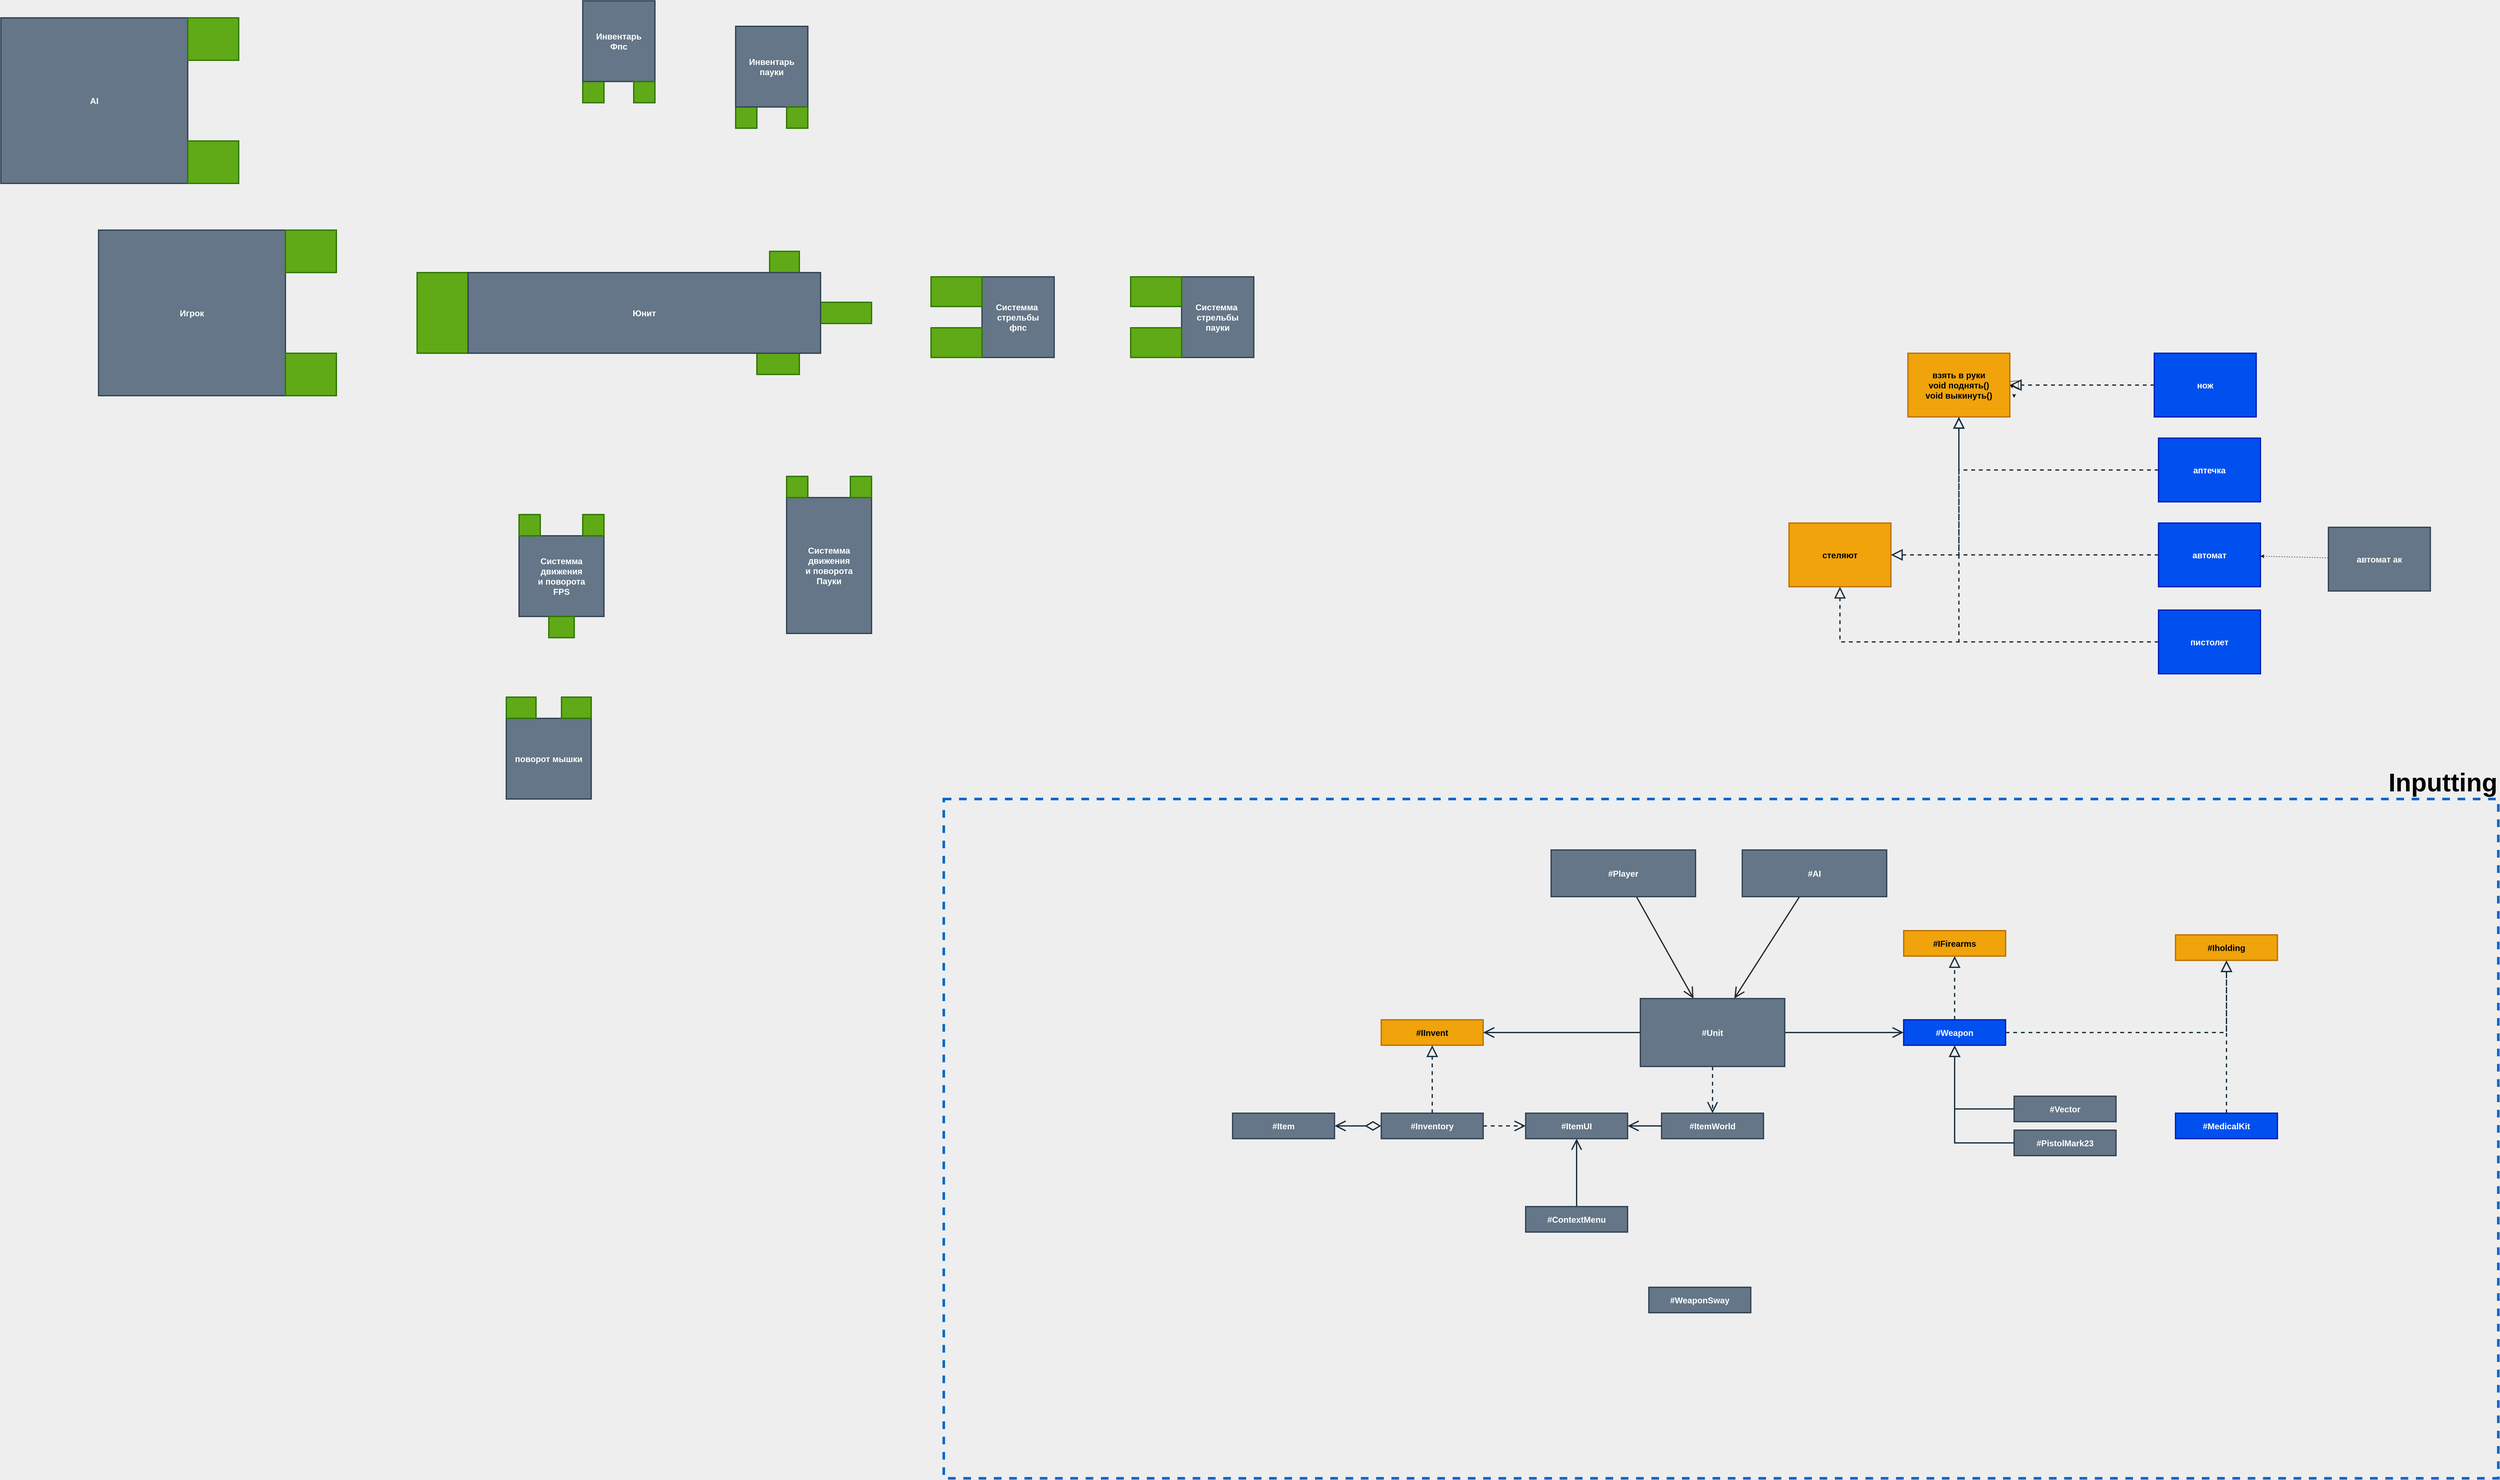 <mxfile>
    <diagram id="ibS7eCjib6eHtX2cWQgF" name="Страница 1">
        <mxGraphModel dx="11412" dy="5184" grid="1" gridSize="10" guides="1" tooltips="1" connect="1" arrows="1" fold="1" page="0" pageScale="1" pageWidth="827" pageHeight="1169" background="#EEEEEE" math="0" shadow="0">
            <root>
                <mxCell id="0"/>
                <mxCell id="1" parent="0"/>
                <mxCell id="154" value="#IFirearms" style="whiteSpace=wrap;fillColor=#f0a30a;labelBackgroundColor=none;strokeWidth=3;strokeColor=#BD7000;fontSize=20;fontStyle=1;fontColor=#000000;rounded=0;" parent="1" vertex="1">
                    <mxGeometry x="-3920" y="-1480" width="240" height="60" as="geometry"/>
                </mxCell>
                <mxCell id="377" style="edgeStyle=none;html=1;strokeColor=#2B2B2B;strokeWidth=3;endSize=20;startSize=30;endArrow=open;endFill=0;rounded=0;" parent="1" source="155" target="376" edge="1">
                    <mxGeometry relative="1" as="geometry">
                        <mxPoint x="-4360" y="-1350" as="targetPoint"/>
                    </mxGeometry>
                </mxCell>
                <mxCell id="155" value="#Player" style="whiteSpace=wrap;fillColor=#647687;labelBackgroundColor=none;strokeWidth=3;strokeColor=#314354;fontSize=20;fontStyle=1;fontColor=#ffffff;rounded=0;" parent="1" vertex="1">
                    <mxGeometry x="-4750" y="-1670" width="340" height="110" as="geometry"/>
                </mxCell>
                <mxCell id="156" style="rounded=0;orthogonalLoop=1;jettySize=auto;html=1;fontColor=#1A1A1A;startArrow=none;startFill=0;endArrow=open;endFill=0;startSize=30;endSize=20;targetPerimeterSpacing=0;strokeColor=#182E3E;strokeWidth=3;" parent="1" source="376" target="161" edge="1">
                    <mxGeometry relative="1" as="geometry">
                        <mxPoint x="-4180" y="-1240" as="sourcePoint"/>
                        <mxPoint x="-4040" y="-1330" as="targetPoint"/>
                    </mxGeometry>
                </mxCell>
                <mxCell id="161" value="#Weapon" style="whiteSpace=wrap;fillColor=#0050ef;labelBackgroundColor=none;strokeWidth=3;strokeColor=#001DBC;fontSize=20;fontStyle=1;fontColor=#ffffff;rounded=0;" parent="1" vertex="1">
                    <mxGeometry x="-3920" y="-1270" width="240" height="60" as="geometry"/>
                </mxCell>
                <mxCell id="163" style="rounded=0;orthogonalLoop=1;jettySize=auto;html=1;fontColor=#1A1A1A;startArrow=none;startFill=0;endArrow=block;endFill=0;startSize=30;endSize=20;strokeColor=#182E3E;strokeWidth=3;edgeStyle=orthogonalEdgeStyle;dashed=1;sourcePerimeterSpacing=0;" parent="1" source="161" target="154" edge="1">
                    <mxGeometry relative="1" as="geometry">
                        <mxPoint x="-1585" y="-2180" as="sourcePoint"/>
                        <mxPoint x="-1230" y="-1640.0" as="targetPoint"/>
                    </mxGeometry>
                </mxCell>
                <mxCell id="252" value="&lt;font color=&quot;#000000&quot;&gt;Inputting&lt;/font&gt;" style="rounded=0;whiteSpace=wrap;html=1;fontSize=60;fillColor=none;dashed=1;strokeWidth=6;align=right;horizontal=1;verticalAlign=bottom;fontStyle=1;labelPosition=center;verticalLabelPosition=top;imageAspect=1;editable=1;movable=1;backgroundOutline=0;strokeColor=#0066CC;connectable=0;allowArrows=0;snapToPoint=0;perimeter=rectanglePerimeter;fixDash=0;autosize=0;container=1;dropTarget=0;collapsible=0;recursiveResize=1;absoluteArcSize=0;noLabel=0;portConstraintRotation=0;comic=0;moveCells=0;rotatable=0;pointerEvents=0;" parent="1" vertex="1">
                    <mxGeometry x="-6180" y="-1790" width="3660" height="1600" as="geometry"/>
                </mxCell>
                <mxCell id="318" style="rounded=0;orthogonalLoop=1;jettySize=auto;html=1;fontColor=#1A1A1A;startArrow=diamondThin;startFill=0;endArrow=open;endFill=0;startSize=30;endSize=20;targetPerimeterSpacing=0;strokeColor=#182E3E;strokeWidth=3;" parent="1" source="353" target="357" edge="1">
                    <mxGeometry relative="1" as="geometry">
                        <mxPoint x="-5390" y="-1170" as="sourcePoint"/>
                        <mxPoint x="-5117" y="-1210" as="targetPoint"/>
                    </mxGeometry>
                </mxCell>
                <mxCell id="319" value="#Iholding" style="whiteSpace=wrap;fillColor=#f0a30a;labelBackgroundColor=none;strokeWidth=3;strokeColor=#BD7000;fontSize=20;fontStyle=1;fontColor=#000000;rounded=0;" parent="1" vertex="1">
                    <mxGeometry x="-3280" y="-1470" width="240" height="60" as="geometry"/>
                </mxCell>
                <mxCell id="321" value="#MedicalKit" style="whiteSpace=wrap;fillColor=#0050ef;labelBackgroundColor=none;strokeWidth=3;strokeColor=#001DBC;fontSize=20;fontStyle=1;fontColor=#ffffff;rounded=0;" parent="1" vertex="1">
                    <mxGeometry x="-3280" y="-1050" width="240" height="60" as="geometry"/>
                </mxCell>
                <mxCell id="322" style="rounded=0;orthogonalLoop=1;jettySize=auto;html=1;fontColor=#1A1A1A;startArrow=none;startFill=0;endArrow=block;endFill=0;startSize=30;endSize=20;strokeColor=#182E3E;strokeWidth=3;edgeStyle=orthogonalEdgeStyle;dashed=1;sourcePerimeterSpacing=0;" parent="1" source="321" target="319" edge="1">
                    <mxGeometry relative="1" as="geometry">
                        <mxPoint x="-3710" y="-1080" as="sourcePoint"/>
                        <mxPoint x="-3710" y="-1200" as="targetPoint"/>
                    </mxGeometry>
                </mxCell>
                <mxCell id="323" value="#WeaponSway" style="whiteSpace=wrap;fillColor=#647687;labelBackgroundColor=none;strokeWidth=3;strokeColor=#314354;fontSize=20;fontStyle=1;fontColor=#ffffff;rounded=0;" parent="1" vertex="1">
                    <mxGeometry x="-4520" y="-640" width="240" height="60" as="geometry"/>
                </mxCell>
                <mxCell id="335" value="взять в руки&#10;void поднять()&#10;void выкинуть()" style="whiteSpace=wrap;fillColor=#f0a30a;labelBackgroundColor=none;strokeWidth=3;strokeColor=#BD7000;fontSize=20;fontStyle=1;fontColor=#000000;rounded=0;" parent="1" vertex="1">
                    <mxGeometry x="-3910" y="-2840" width="240" height="150" as="geometry"/>
                </mxCell>
                <mxCell id="336" value="нож" style="whiteSpace=wrap;fillColor=#0050ef;labelBackgroundColor=none;strokeWidth=3;strokeColor=#001DBC;fontSize=20;fontStyle=1;fontColor=#ffffff;rounded=0;" parent="1" vertex="1">
                    <mxGeometry x="-3330" y="-2840" width="240" height="150" as="geometry"/>
                </mxCell>
                <mxCell id="337" value="аптечка" style="whiteSpace=wrap;fillColor=#0050ef;labelBackgroundColor=none;strokeWidth=3;strokeColor=#001DBC;fontSize=20;fontStyle=1;fontColor=#ffffff;rounded=0;" parent="1" vertex="1">
                    <mxGeometry x="-3320" y="-2640" width="240" height="150" as="geometry"/>
                </mxCell>
                <mxCell id="338" value="автомат" style="whiteSpace=wrap;fillColor=#0050ef;labelBackgroundColor=none;strokeWidth=3;strokeColor=#001DBC;fontSize=20;fontStyle=1;fontColor=#ffffff;rounded=0;" parent="1" vertex="1">
                    <mxGeometry x="-3320" y="-2440" width="240" height="150" as="geometry"/>
                </mxCell>
                <mxCell id="339" style="rounded=0;orthogonalLoop=1;jettySize=auto;html=1;fontColor=#1A1A1A;startArrow=none;startFill=0;endArrow=block;endFill=0;startSize=30;endSize=20;strokeColor=#182E3E;strokeWidth=3;edgeStyle=orthogonalEdgeStyle;sourcePerimeterSpacing=0;dashed=1;" parent="1" source="336" target="335" edge="1">
                    <mxGeometry relative="1" as="geometry">
                        <mxPoint x="-3350" y="-2610" as="sourcePoint"/>
                        <mxPoint x="-3660" y="-2610" as="targetPoint"/>
                    </mxGeometry>
                </mxCell>
                <mxCell id="340" style="rounded=0;orthogonalLoop=1;jettySize=auto;html=1;fontColor=#1A1A1A;startArrow=none;startFill=0;endArrow=block;endFill=0;startSize=30;endSize=20;strokeColor=#182E3E;strokeWidth=3;edgeStyle=orthogonalEdgeStyle;sourcePerimeterSpacing=0;dashed=1;" parent="1" source="337" target="335" edge="1">
                    <mxGeometry relative="1" as="geometry">
                        <mxPoint x="-3360" y="-2745" as="sourcePoint"/>
                        <mxPoint x="-3660" y="-2735" as="targetPoint"/>
                    </mxGeometry>
                </mxCell>
                <mxCell id="341" style="edgeStyle=none;html=1;entryX=1;entryY=0.5;entryDx=0;entryDy=0;rounded=0;" parent="1" source="335" target="335" edge="1">
                    <mxGeometry relative="1" as="geometry"/>
                </mxCell>
                <mxCell id="342" style="edgeStyle=none;html=1;entryX=1;entryY=0.5;entryDx=0;entryDy=0;rounded=0;" parent="1" edge="1">
                    <mxGeometry relative="1" as="geometry">
                        <mxPoint x="-3660" y="-2743.571" as="sourcePoint"/>
                        <mxPoint x="-3660" y="-2735" as="targetPoint"/>
                    </mxGeometry>
                </mxCell>
                <mxCell id="343" style="rounded=0;orthogonalLoop=1;jettySize=auto;html=1;fontColor=#1A1A1A;startArrow=none;startFill=0;endArrow=block;endFill=0;startSize=30;endSize=20;strokeColor=#182E3E;strokeWidth=3;edgeStyle=orthogonalEdgeStyle;sourcePerimeterSpacing=0;dashed=1;" parent="1" source="338" target="335" edge="1">
                    <mxGeometry relative="1" as="geometry">
                        <mxPoint x="-3350" y="-2565" as="sourcePoint"/>
                        <mxPoint x="-3650" y="-2725" as="targetPoint"/>
                    </mxGeometry>
                </mxCell>
                <mxCell id="345" style="edgeStyle=none;html=1;dashed=1;rounded=0;" parent="1" source="344" target="338" edge="1">
                    <mxGeometry relative="1" as="geometry"/>
                </mxCell>
                <mxCell id="344" value="автомат ак" style="whiteSpace=wrap;fillColor=#647687;labelBackgroundColor=none;strokeWidth=3;strokeColor=#314354;fontSize=20;fontStyle=1;fontColor=#ffffff;rounded=0;" parent="1" vertex="1">
                    <mxGeometry x="-2920" y="-2430" width="240" height="150" as="geometry"/>
                </mxCell>
                <mxCell id="346" value="пистолет" style="whiteSpace=wrap;fillColor=#0050ef;labelBackgroundColor=none;strokeWidth=3;strokeColor=#001DBC;fontSize=20;fontStyle=1;fontColor=#ffffff;rounded=0;" parent="1" vertex="1">
                    <mxGeometry x="-3320" y="-2235" width="240" height="150" as="geometry"/>
                </mxCell>
                <mxCell id="347" style="rounded=0;orthogonalLoop=1;jettySize=auto;html=1;fontColor=#1A1A1A;startArrow=none;startFill=0;endArrow=block;endFill=0;startSize=30;endSize=20;strokeColor=#182E3E;strokeWidth=3;edgeStyle=orthogonalEdgeStyle;sourcePerimeterSpacing=0;dashed=1;" parent="1" source="346" target="348" edge="1">
                    <mxGeometry relative="1" as="geometry">
                        <mxPoint x="-3320" y="-2355" as="sourcePoint"/>
                        <mxPoint x="-3780.0" y="-2680" as="targetPoint"/>
                    </mxGeometry>
                </mxCell>
                <mxCell id="348" value="стеляют" style="whiteSpace=wrap;fillColor=#f0a30a;labelBackgroundColor=none;strokeWidth=3;strokeColor=#BD7000;fontSize=20;fontStyle=1;fontColor=#000000;rounded=0;" parent="1" vertex="1">
                    <mxGeometry x="-4190" y="-2440" width="240" height="150" as="geometry"/>
                </mxCell>
                <mxCell id="349" style="rounded=0;orthogonalLoop=1;jettySize=auto;html=1;fontColor=#1A1A1A;startArrow=none;startFill=0;endArrow=block;endFill=0;startSize=30;endSize=20;strokeColor=#182E3E;strokeWidth=3;edgeStyle=orthogonalEdgeStyle;sourcePerimeterSpacing=0;dashed=1;" parent="1" source="338" target="348" edge="1">
                    <mxGeometry relative="1" as="geometry">
                        <mxPoint x="-3310" y="-2355" as="sourcePoint"/>
                        <mxPoint x="-3780.0" y="-2680" as="targetPoint"/>
                    </mxGeometry>
                </mxCell>
                <mxCell id="351" style="rounded=0;orthogonalLoop=1;jettySize=auto;html=1;fontColor=#1A1A1A;startArrow=none;startFill=0;endArrow=block;endFill=0;startSize=30;endSize=20;strokeColor=#182E3E;strokeWidth=3;edgeStyle=orthogonalEdgeStyle;sourcePerimeterSpacing=0;dashed=1;" parent="1" source="346" target="335" edge="1">
                    <mxGeometry relative="1" as="geometry">
                        <mxPoint x="-3310" y="-2150" as="sourcePoint"/>
                        <mxPoint x="-3930.0" y="-2240" as="targetPoint"/>
                    </mxGeometry>
                </mxCell>
                <mxCell id="352" style="rounded=0;orthogonalLoop=1;jettySize=auto;html=1;fontColor=#1A1A1A;startArrow=none;startFill=0;endArrow=block;endFill=0;startSize=30;endSize=20;strokeColor=#182E3E;strokeWidth=3;edgeStyle=orthogonalEdgeStyle;dashed=1;sourcePerimeterSpacing=0;" parent="1" source="161" target="319" edge="1">
                    <mxGeometry relative="1" as="geometry">
                        <mxPoint x="-3450" y="-1100" as="sourcePoint"/>
                        <mxPoint x="-3450" y="-1200" as="targetPoint"/>
                    </mxGeometry>
                </mxCell>
                <mxCell id="353" value="#Inventory" style="whiteSpace=wrap;fillColor=#647687;labelBackgroundColor=none;strokeWidth=3;strokeColor=#314354;fontSize=20;fontStyle=1;fontColor=#ffffff;rounded=0;" parent="1" vertex="1">
                    <mxGeometry x="-5150" y="-1050" width="240" height="60" as="geometry"/>
                </mxCell>
                <mxCell id="354" value="#ItemUI" style="whiteSpace=wrap;fillColor=#647687;labelBackgroundColor=none;strokeWidth=3;strokeColor=#314354;fontSize=20;fontStyle=1;fontColor=#ffffff;rounded=0;" parent="1" vertex="1">
                    <mxGeometry x="-4810" y="-1050" width="240" height="60" as="geometry"/>
                </mxCell>
                <mxCell id="355" value="#ItemWorld" style="whiteSpace=wrap;fillColor=#647687;labelBackgroundColor=none;strokeWidth=3;strokeColor=#314354;fontSize=20;fontStyle=1;fontColor=#ffffff;rounded=0;" parent="1" vertex="1">
                    <mxGeometry x="-4490" y="-1050" width="240" height="60" as="geometry"/>
                </mxCell>
                <mxCell id="357" value="#Item" style="whiteSpace=wrap;fillColor=#647687;labelBackgroundColor=none;strokeWidth=3;strokeColor=#314354;fontSize=20;fontStyle=1;fontColor=#ffffff;rounded=0;" parent="1" vertex="1">
                    <mxGeometry x="-5500" y="-1050" width="240" height="60" as="geometry"/>
                </mxCell>
                <mxCell id="358" style="rounded=0;orthogonalLoop=1;jettySize=auto;html=1;fontColor=#1A1A1A;startArrow=none;startFill=0;endArrow=open;endFill=0;startSize=30;endSize=20;targetPerimeterSpacing=0;strokeColor=#182E3E;strokeWidth=3;dashed=1;" parent="1" source="353" target="354" edge="1">
                    <mxGeometry relative="1" as="geometry">
                        <mxPoint x="-4870" y="-1060" as="sourcePoint"/>
                        <mxPoint x="-4870" y="-1210" as="targetPoint"/>
                    </mxGeometry>
                </mxCell>
                <mxCell id="359" style="rounded=0;orthogonalLoop=1;jettySize=auto;html=1;fontColor=#1A1A1A;startArrow=none;startFill=0;endArrow=open;endFill=0;startSize=30;endSize=20;targetPerimeterSpacing=0;strokeColor=#182E3E;strokeWidth=3;dashed=1;" parent="1" source="376" target="355" edge="1">
                    <mxGeometry relative="1" as="geometry">
                        <mxPoint x="-4370" y="-1230" as="sourcePoint"/>
                        <mxPoint x="-4611.429" y="-1550" as="targetPoint"/>
                    </mxGeometry>
                </mxCell>
                <mxCell id="362" style="rounded=0;orthogonalLoop=1;jettySize=auto;html=1;fontColor=#1A1A1A;startArrow=none;startFill=0;endArrow=open;endFill=0;startSize=30;endSize=20;targetPerimeterSpacing=0;strokeColor=#182E3E;strokeWidth=3;" parent="1" source="355" target="354" edge="1">
                    <mxGeometry relative="1" as="geometry">
                        <mxPoint x="-4480" y="-1230" as="sourcePoint"/>
                        <mxPoint x="-4760" y="-1230" as="targetPoint"/>
                    </mxGeometry>
                </mxCell>
                <mxCell id="363" value="#Vector" style="whiteSpace=wrap;fillColor=#647687;labelBackgroundColor=none;strokeWidth=3;strokeColor=#314354;fontSize=20;fontStyle=1;fontColor=#ffffff;rounded=0;" parent="1" vertex="1">
                    <mxGeometry x="-3660" y="-1090" width="240" height="60" as="geometry"/>
                </mxCell>
                <mxCell id="364" style="rounded=0;orthogonalLoop=1;jettySize=auto;html=1;fontColor=#1A1A1A;startArrow=none;startFill=0;endArrow=block;endFill=0;startSize=30;endSize=20;strokeColor=#182E3E;strokeWidth=3;edgeStyle=orthogonalEdgeStyle;sourcePerimeterSpacing=0;" parent="1" source="363" target="161" edge="1">
                    <mxGeometry relative="1" as="geometry">
                        <mxPoint x="-3400" y="-780" as="sourcePoint"/>
                        <mxPoint x="-3670" y="-970" as="targetPoint"/>
                    </mxGeometry>
                </mxCell>
                <mxCell id="365" value="#PistolMark23" style="whiteSpace=wrap;fillColor=#647687;labelBackgroundColor=none;strokeWidth=3;strokeColor=#314354;fontSize=20;fontStyle=1;fontColor=#ffffff;rounded=0;" parent="1" vertex="1">
                    <mxGeometry x="-3660" y="-1010" width="240" height="60" as="geometry"/>
                </mxCell>
                <mxCell id="366" style="rounded=0;orthogonalLoop=1;jettySize=auto;html=1;fontColor=#1A1A1A;startArrow=none;startFill=0;endArrow=block;endFill=0;startSize=30;endSize=20;strokeColor=#182E3E;strokeWidth=3;edgeStyle=orthogonalEdgeStyle;sourcePerimeterSpacing=0;" parent="1" source="365" target="161" edge="1">
                    <mxGeometry relative="1" as="geometry">
                        <mxPoint x="-3300" y="-870" as="sourcePoint"/>
                        <mxPoint x="-3460" y="-1010" as="targetPoint"/>
                    </mxGeometry>
                </mxCell>
                <mxCell id="367" value="#IInvent" style="whiteSpace=wrap;fillColor=#f0a30a;labelBackgroundColor=none;strokeWidth=3;strokeColor=#BD7000;fontSize=20;fontStyle=1;fontColor=#000000;rounded=0;" parent="1" vertex="1">
                    <mxGeometry x="-5150" y="-1270" width="240" height="60" as="geometry"/>
                </mxCell>
                <mxCell id="368" style="rounded=0;orthogonalLoop=1;jettySize=auto;html=1;fontColor=#1A1A1A;startArrow=none;startFill=0;endArrow=open;endFill=0;startSize=30;endSize=20;targetPerimeterSpacing=0;strokeColor=#182E3E;strokeWidth=3;" parent="1" source="376" target="367" edge="1">
                    <mxGeometry relative="1" as="geometry">
                        <mxPoint x="-4580" y="-1250" as="sourcePoint"/>
                        <mxPoint x="-4670" y="-1380" as="targetPoint"/>
                    </mxGeometry>
                </mxCell>
                <mxCell id="369" style="rounded=0;orthogonalLoop=1;jettySize=auto;html=1;fontColor=#1A1A1A;startArrow=none;startFill=0;endArrow=block;endFill=0;startSize=30;endSize=20;strokeColor=#182E3E;strokeWidth=3;edgeStyle=orthogonalEdgeStyle;dashed=1;sourcePerimeterSpacing=0;" parent="1" source="353" target="367" edge="1">
                    <mxGeometry relative="1" as="geometry">
                        <mxPoint x="-4090" y="-895" as="sourcePoint"/>
                        <mxPoint x="-4360" y="-1085" as="targetPoint"/>
                    </mxGeometry>
                </mxCell>
                <mxCell id="371" style="rounded=0;orthogonalLoop=1;jettySize=auto;html=1;fontColor=#1A1A1A;startArrow=none;startFill=0;endArrow=open;endFill=0;startSize=30;endSize=20;targetPerimeterSpacing=0;strokeColor=#182E3E;strokeWidth=3;" parent="1" source="372" target="354" edge="1">
                    <mxGeometry relative="1" as="geometry">
                        <mxPoint x="-4530" y="-850" as="sourcePoint"/>
                        <mxPoint x="-4560" y="-1010" as="targetPoint"/>
                    </mxGeometry>
                </mxCell>
                <mxCell id="372" value="#ContextMenu" style="whiteSpace=wrap;fillColor=#647687;labelBackgroundColor=none;strokeWidth=3;strokeColor=#314354;fontSize=20;fontStyle=1;fontColor=#ffffff;rounded=0;" parent="1" vertex="1">
                    <mxGeometry x="-4810" y="-830" width="240" height="60" as="geometry"/>
                </mxCell>
                <mxCell id="376" value="#Unit" style="whiteSpace=wrap;fillColor=#647687;labelBackgroundColor=none;strokeWidth=3;strokeColor=#314354;fontSize=20;fontStyle=1;fontColor=#ffffff;rounded=0;" parent="1" vertex="1">
                    <mxGeometry x="-4540" y="-1320" width="340" height="160" as="geometry"/>
                </mxCell>
                <mxCell id="379" style="edgeStyle=none;html=1;strokeColor=#2B2B2B;strokeWidth=3;endArrow=open;endFill=0;endSize=20;startSize=30;rounded=0;" parent="1" source="378" target="376" edge="1">
                    <mxGeometry relative="1" as="geometry"/>
                </mxCell>
                <mxCell id="378" value="#AI" style="whiteSpace=wrap;fillColor=#647687;labelBackgroundColor=none;strokeWidth=3;strokeColor=#314354;fontSize=20;fontStyle=1;fontColor=#ffffff;rounded=0;" parent="1" vertex="1">
                    <mxGeometry x="-4300" y="-1670" width="340" height="110" as="geometry"/>
                </mxCell>
                <mxCell id="385" value="Игрок" style="whiteSpace=wrap;fillColor=#647687;labelBackgroundColor=none;strokeWidth=3;strokeColor=#314354;fontSize=20;fontStyle=1;fontColor=#ffffff;rounded=0;" parent="1" vertex="1">
                    <mxGeometry x="-8170" y="-3130" width="440" height="390" as="geometry"/>
                </mxCell>
                <mxCell id="388" value="" style="whiteSpace=wrap;html=1;fontSize=20;fillColor=#60a917;strokeColor=#2D7600;fontColor=#ffffff;labelBackgroundColor=none;strokeWidth=3;fontStyle=1;rounded=0;" parent="1" vertex="1">
                    <mxGeometry x="-7730" y="-2840" width="120" height="100" as="geometry"/>
                </mxCell>
                <mxCell id="389" value="" style="whiteSpace=wrap;html=1;fontSize=20;fillColor=#60a917;strokeColor=#2D7600;fontColor=#ffffff;labelBackgroundColor=none;strokeWidth=3;fontStyle=1;rounded=0;" parent="1" vertex="1">
                    <mxGeometry x="-6470" y="-2960" width="120" height="50" as="geometry"/>
                </mxCell>
                <mxCell id="391" value="" style="whiteSpace=wrap;html=1;fontSize=20;fillColor=#60a917;strokeColor=#2D7600;fontColor=#ffffff;labelBackgroundColor=none;strokeWidth=3;fontStyle=1;rounded=0;" parent="1" vertex="1">
                    <mxGeometry x="-6620" y="-2840" width="100" height="50" as="geometry"/>
                </mxCell>
                <mxCell id="392" value="" style="whiteSpace=wrap;html=1;fontSize=20;fillColor=#60a917;strokeColor=#2D7600;fontColor=#ffffff;labelBackgroundColor=none;strokeWidth=3;fontStyle=1;rounded=0;" parent="1" vertex="1">
                    <mxGeometry x="-7030" y="-3480" width="50" height="50" as="geometry"/>
                </mxCell>
                <mxCell id="397" value="" style="whiteSpace=wrap;html=1;fontSize=20;fillColor=#60a917;strokeColor=#2D7600;fontColor=#ffffff;labelBackgroundColor=none;strokeWidth=3;fontStyle=1;rounded=0;" parent="1" vertex="1">
                    <mxGeometry x="-7730" y="-3130" width="120" height="100" as="geometry"/>
                </mxCell>
                <mxCell id="398" value="Инвентарь&#10;Фпс" style="whiteSpace=wrap;fillColor=#647687;labelBackgroundColor=none;strokeWidth=3;strokeColor=#314354;fontSize=20;fontStyle=1;fontColor=#ffffff;rounded=0;" parent="1" vertex="1">
                    <mxGeometry x="-7030" y="-3670" width="170" height="190" as="geometry"/>
                </mxCell>
                <mxCell id="399" value="AI" style="whiteSpace=wrap;fillColor=#647687;labelBackgroundColor=none;strokeWidth=3;strokeColor=#314354;fontSize=20;fontStyle=1;fontColor=#ffffff;rounded=0;" parent="1" vertex="1">
                    <mxGeometry x="-8400" y="-3630" width="440" height="390" as="geometry"/>
                </mxCell>
                <mxCell id="400" value="" style="whiteSpace=wrap;html=1;fontSize=20;fillColor=#60a917;strokeColor=#2D7600;fontColor=#ffffff;labelBackgroundColor=none;strokeWidth=3;fontStyle=1;rounded=0;" parent="1" vertex="1">
                    <mxGeometry x="-7960" y="-3340" width="120" height="100" as="geometry"/>
                </mxCell>
                <mxCell id="401" value="" style="whiteSpace=wrap;html=1;fontSize=20;fillColor=#60a917;strokeColor=#2D7600;fontColor=#ffffff;labelBackgroundColor=none;strokeWidth=3;fontStyle=1;rounded=0;" parent="1" vertex="1">
                    <mxGeometry x="-7960" y="-3630" width="120" height="100" as="geometry"/>
                </mxCell>
                <mxCell id="402" value="" style="whiteSpace=wrap;html=1;fontSize=20;fillColor=#60a917;strokeColor=#2D7600;fontColor=#ffffff;labelBackgroundColor=none;strokeWidth=3;fontStyle=1;rounded=0;" parent="1" vertex="1">
                    <mxGeometry x="-6910" y="-3480" width="50" height="50" as="geometry"/>
                </mxCell>
                <mxCell id="403" value="" style="whiteSpace=wrap;html=1;fontSize=20;fillColor=#60a917;strokeColor=#2D7600;fontColor=#ffffff;labelBackgroundColor=none;strokeWidth=3;fontStyle=1;rounded=0;" parent="1" vertex="1">
                    <mxGeometry x="-6590" y="-3080" width="70" height="50" as="geometry"/>
                </mxCell>
                <mxCell id="404" value="" style="whiteSpace=wrap;html=1;fontSize=20;fillColor=#60a917;strokeColor=#2D7600;fontColor=#ffffff;labelBackgroundColor=none;strokeWidth=3;fontStyle=1;rounded=0;" parent="1" vertex="1">
                    <mxGeometry x="-6670" y="-3420" width="50" height="50" as="geometry"/>
                </mxCell>
                <mxCell id="405" value="Инвентарь&#10;пауки" style="whiteSpace=wrap;fillColor=#647687;labelBackgroundColor=none;strokeWidth=3;strokeColor=#314354;fontSize=20;fontStyle=1;fontColor=#ffffff;rounded=0;" parent="1" vertex="1">
                    <mxGeometry x="-6670" y="-3610" width="170" height="190" as="geometry"/>
                </mxCell>
                <mxCell id="406" value="" style="whiteSpace=wrap;html=1;fontSize=20;fillColor=#60a917;strokeColor=#2D7600;fontColor=#ffffff;labelBackgroundColor=none;strokeWidth=3;fontStyle=1;rounded=0;" parent="1" vertex="1">
                    <mxGeometry x="-6550" y="-3420" width="50" height="50" as="geometry"/>
                </mxCell>
                <mxCell id="407" value="Системма движения&#10;и поворота&#10;FPS" style="whiteSpace=wrap;fillColor=#647687;labelBackgroundColor=none;strokeWidth=3;strokeColor=#314354;fontSize=20;fontStyle=1;fontColor=#ffffff;rounded=0;" parent="1" vertex="1">
                    <mxGeometry x="-7180" y="-2410" width="200" height="190" as="geometry"/>
                </mxCell>
                <mxCell id="408" value="" style="whiteSpace=wrap;html=1;fontSize=20;fillColor=#60a917;strokeColor=#2D7600;fontColor=#ffffff;labelBackgroundColor=none;strokeWidth=3;fontStyle=1;rounded=0;" parent="1" vertex="1">
                    <mxGeometry x="-7030" y="-2460" width="50" height="50" as="geometry"/>
                </mxCell>
                <mxCell id="409" value="" style="whiteSpace=wrap;html=1;fontSize=20;fillColor=#60a917;strokeColor=#2D7600;fontColor=#ffffff;labelBackgroundColor=none;strokeWidth=3;fontStyle=1;rounded=0;" parent="1" vertex="1">
                    <mxGeometry x="-7180" y="-2460" width="50" height="50" as="geometry"/>
                </mxCell>
                <mxCell id="410" value="Системма движения&#10;и поворота&#10;Пауки" style="whiteSpace=wrap;fillColor=#647687;labelBackgroundColor=none;strokeWidth=3;strokeColor=#314354;fontSize=20;fontStyle=1;fontColor=#ffffff;rounded=0;" parent="1" vertex="1">
                    <mxGeometry x="-6550" y="-2500" width="200" height="320" as="geometry"/>
                </mxCell>
                <mxCell id="411" value="" style="whiteSpace=wrap;html=1;fontSize=20;fillColor=#60a917;strokeColor=#2D7600;fontColor=#ffffff;labelBackgroundColor=none;strokeWidth=3;fontStyle=1;rounded=0;" parent="1" vertex="1">
                    <mxGeometry x="-6400" y="-2550" width="50" height="50" as="geometry"/>
                </mxCell>
                <mxCell id="412" value="" style="whiteSpace=wrap;html=1;fontSize=20;fillColor=#60a917;strokeColor=#2D7600;fontColor=#ffffff;labelBackgroundColor=none;strokeWidth=3;fontStyle=1;rounded=0;" parent="1" vertex="1">
                    <mxGeometry x="-6550" y="-2550" width="50" height="50" as="geometry"/>
                </mxCell>
                <mxCell id="413" value="" style="whiteSpace=wrap;html=1;fontSize=20;fillColor=#60a917;strokeColor=#2D7600;fontColor=#ffffff;labelBackgroundColor=none;strokeWidth=3;fontStyle=1;rounded=0;" parent="1" vertex="1">
                    <mxGeometry x="-7420" y="-3030" width="120" height="190" as="geometry"/>
                </mxCell>
                <mxCell id="418" value="Системма &#10;стрельбы&#10;фпс" style="whiteSpace=wrap;fillColor=#647687;labelBackgroundColor=none;strokeWidth=3;strokeColor=#314354;fontSize=20;fontStyle=1;fontColor=#ffffff;rounded=0;" parent="1" vertex="1">
                    <mxGeometry x="-6090" y="-3020" width="170" height="190" as="geometry"/>
                </mxCell>
                <mxCell id="419" value="" style="whiteSpace=wrap;html=1;fontSize=20;fillColor=#60a917;strokeColor=#2D7600;fontColor=#ffffff;labelBackgroundColor=none;strokeWidth=3;fontStyle=1;rounded=0;" parent="1" vertex="1">
                    <mxGeometry x="-6210" y="-3020" width="120" height="70" as="geometry"/>
                </mxCell>
                <mxCell id="420" value="" style="whiteSpace=wrap;html=1;fontSize=20;fillColor=#60a917;strokeColor=#2D7600;fontColor=#ffffff;labelBackgroundColor=none;strokeWidth=3;fontStyle=1;rounded=0;" parent="1" vertex="1">
                    <mxGeometry x="-6210" y="-2900" width="120" height="70" as="geometry"/>
                </mxCell>
                <mxCell id="422" value="Системма &#10;стрельбы&#10;пауки" style="whiteSpace=wrap;fillColor=#647687;labelBackgroundColor=none;strokeWidth=3;strokeColor=#314354;fontSize=20;fontStyle=1;fontColor=#ffffff;rounded=0;" parent="1" vertex="1">
                    <mxGeometry x="-5620" y="-3020" width="170" height="190" as="geometry"/>
                </mxCell>
                <mxCell id="423" value="" style="whiteSpace=wrap;html=1;fontSize=20;fillColor=#60a917;strokeColor=#2D7600;fontColor=#ffffff;labelBackgroundColor=none;strokeWidth=3;fontStyle=1;rounded=0;" parent="1" vertex="1">
                    <mxGeometry x="-5740" y="-3020" width="120" height="70" as="geometry"/>
                </mxCell>
                <mxCell id="424" value="" style="whiteSpace=wrap;html=1;fontSize=20;fillColor=#60a917;strokeColor=#2D7600;fontColor=#ffffff;labelBackgroundColor=none;strokeWidth=3;fontStyle=1;rounded=0;" parent="1" vertex="1">
                    <mxGeometry x="-5740" y="-2900" width="120" height="70" as="geometry"/>
                </mxCell>
                <mxCell id="425" value="" style="whiteSpace=wrap;html=1;fontSize=20;fillColor=#60a917;strokeColor=#2D7600;fontColor=#ffffff;labelBackgroundColor=none;strokeWidth=3;fontStyle=1;rounded=0;" parent="1" vertex="1">
                    <mxGeometry x="-7110" y="-2220" width="60" height="50" as="geometry"/>
                </mxCell>
                <mxCell id="426" value="поворот мышки" style="whiteSpace=wrap;fillColor=#647687;labelBackgroundColor=none;strokeWidth=3;strokeColor=#314354;fontSize=20;fontStyle=1;fontColor=#ffffff;rounded=0;" parent="1" vertex="1">
                    <mxGeometry x="-7210" y="-1980" width="200" height="190" as="geometry"/>
                </mxCell>
                <mxCell id="427" value="" style="whiteSpace=wrap;html=1;fontSize=20;fillColor=#60a917;strokeColor=#2D7600;fontColor=#ffffff;labelBackgroundColor=none;strokeWidth=3;fontStyle=1;rounded=0;" parent="1" vertex="1">
                    <mxGeometry x="-7080" y="-2030" width="70" height="50" as="geometry"/>
                </mxCell>
                <mxCell id="428" value="" style="whiteSpace=wrap;html=1;fontSize=20;fillColor=#60a917;strokeColor=#2D7600;fontColor=#ffffff;labelBackgroundColor=none;strokeWidth=3;fontStyle=1;rounded=0;" parent="1" vertex="1">
                    <mxGeometry x="-7210" y="-2030" width="70" height="50" as="geometry"/>
                </mxCell>
                <mxCell id="384" value="Юнит" style="whiteSpace=wrap;fillColor=#647687;labelBackgroundColor=none;strokeWidth=3;strokeColor=#314354;fontSize=20;fontStyle=1;fontColor=#ffffff;rounded=0;" parent="1" vertex="1">
                    <mxGeometry x="-7300" y="-3030" width="830" height="190" as="geometry"/>
                </mxCell>
                <mxCell id="434" value="Системма движения&#10;и поворота&#10;Пауки" style="whiteSpace=wrap;fillColor=#647687;labelBackgroundColor=none;strokeWidth=3;strokeColor=#314354;fontSize=20;fontStyle=1;fontColor=#ffffff;rounded=0;" vertex="1" parent="1">
                    <mxGeometry x="-6550" y="-2500" width="200" height="320" as="geometry"/>
                </mxCell>
                <mxCell id="435" value="" style="whiteSpace=wrap;html=1;fontSize=20;fillColor=#60a917;strokeColor=#2D7600;fontColor=#ffffff;labelBackgroundColor=none;strokeWidth=3;fontStyle=1;rounded=0;" vertex="1" parent="1">
                    <mxGeometry x="-6400" y="-2550" width="50" height="50" as="geometry"/>
                </mxCell>
                <mxCell id="436" value="" style="whiteSpace=wrap;html=1;fontSize=20;fillColor=#60a917;strokeColor=#2D7600;fontColor=#ffffff;labelBackgroundColor=none;strokeWidth=3;fontStyle=1;rounded=0;" vertex="1" parent="1">
                    <mxGeometry x="-6550" y="-2550" width="50" height="50" as="geometry"/>
                </mxCell>
            </root>
        </mxGraphModel>
    </diagram>
</mxfile>